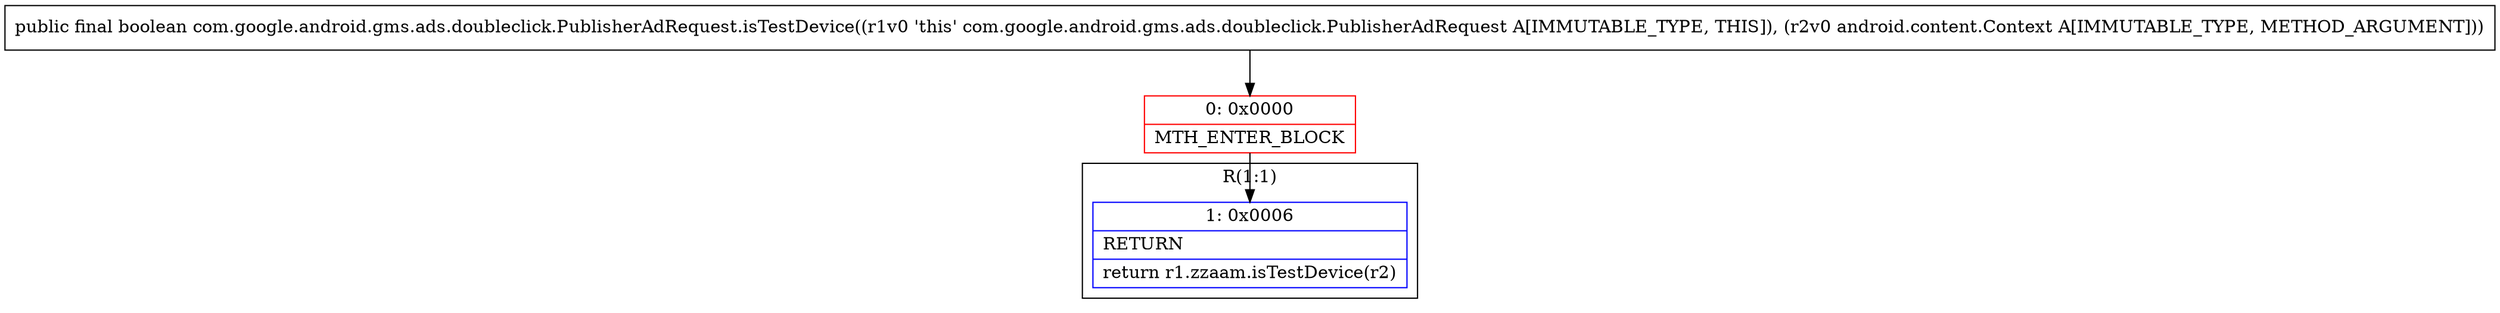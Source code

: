 digraph "CFG forcom.google.android.gms.ads.doubleclick.PublisherAdRequest.isTestDevice(Landroid\/content\/Context;)Z" {
subgraph cluster_Region_867630061 {
label = "R(1:1)";
node [shape=record,color=blue];
Node_1 [shape=record,label="{1\:\ 0x0006|RETURN\l|return r1.zzaam.isTestDevice(r2)\l}"];
}
Node_0 [shape=record,color=red,label="{0\:\ 0x0000|MTH_ENTER_BLOCK\l}"];
MethodNode[shape=record,label="{public final boolean com.google.android.gms.ads.doubleclick.PublisherAdRequest.isTestDevice((r1v0 'this' com.google.android.gms.ads.doubleclick.PublisherAdRequest A[IMMUTABLE_TYPE, THIS]), (r2v0 android.content.Context A[IMMUTABLE_TYPE, METHOD_ARGUMENT])) }"];
MethodNode -> Node_0;
Node_0 -> Node_1;
}

